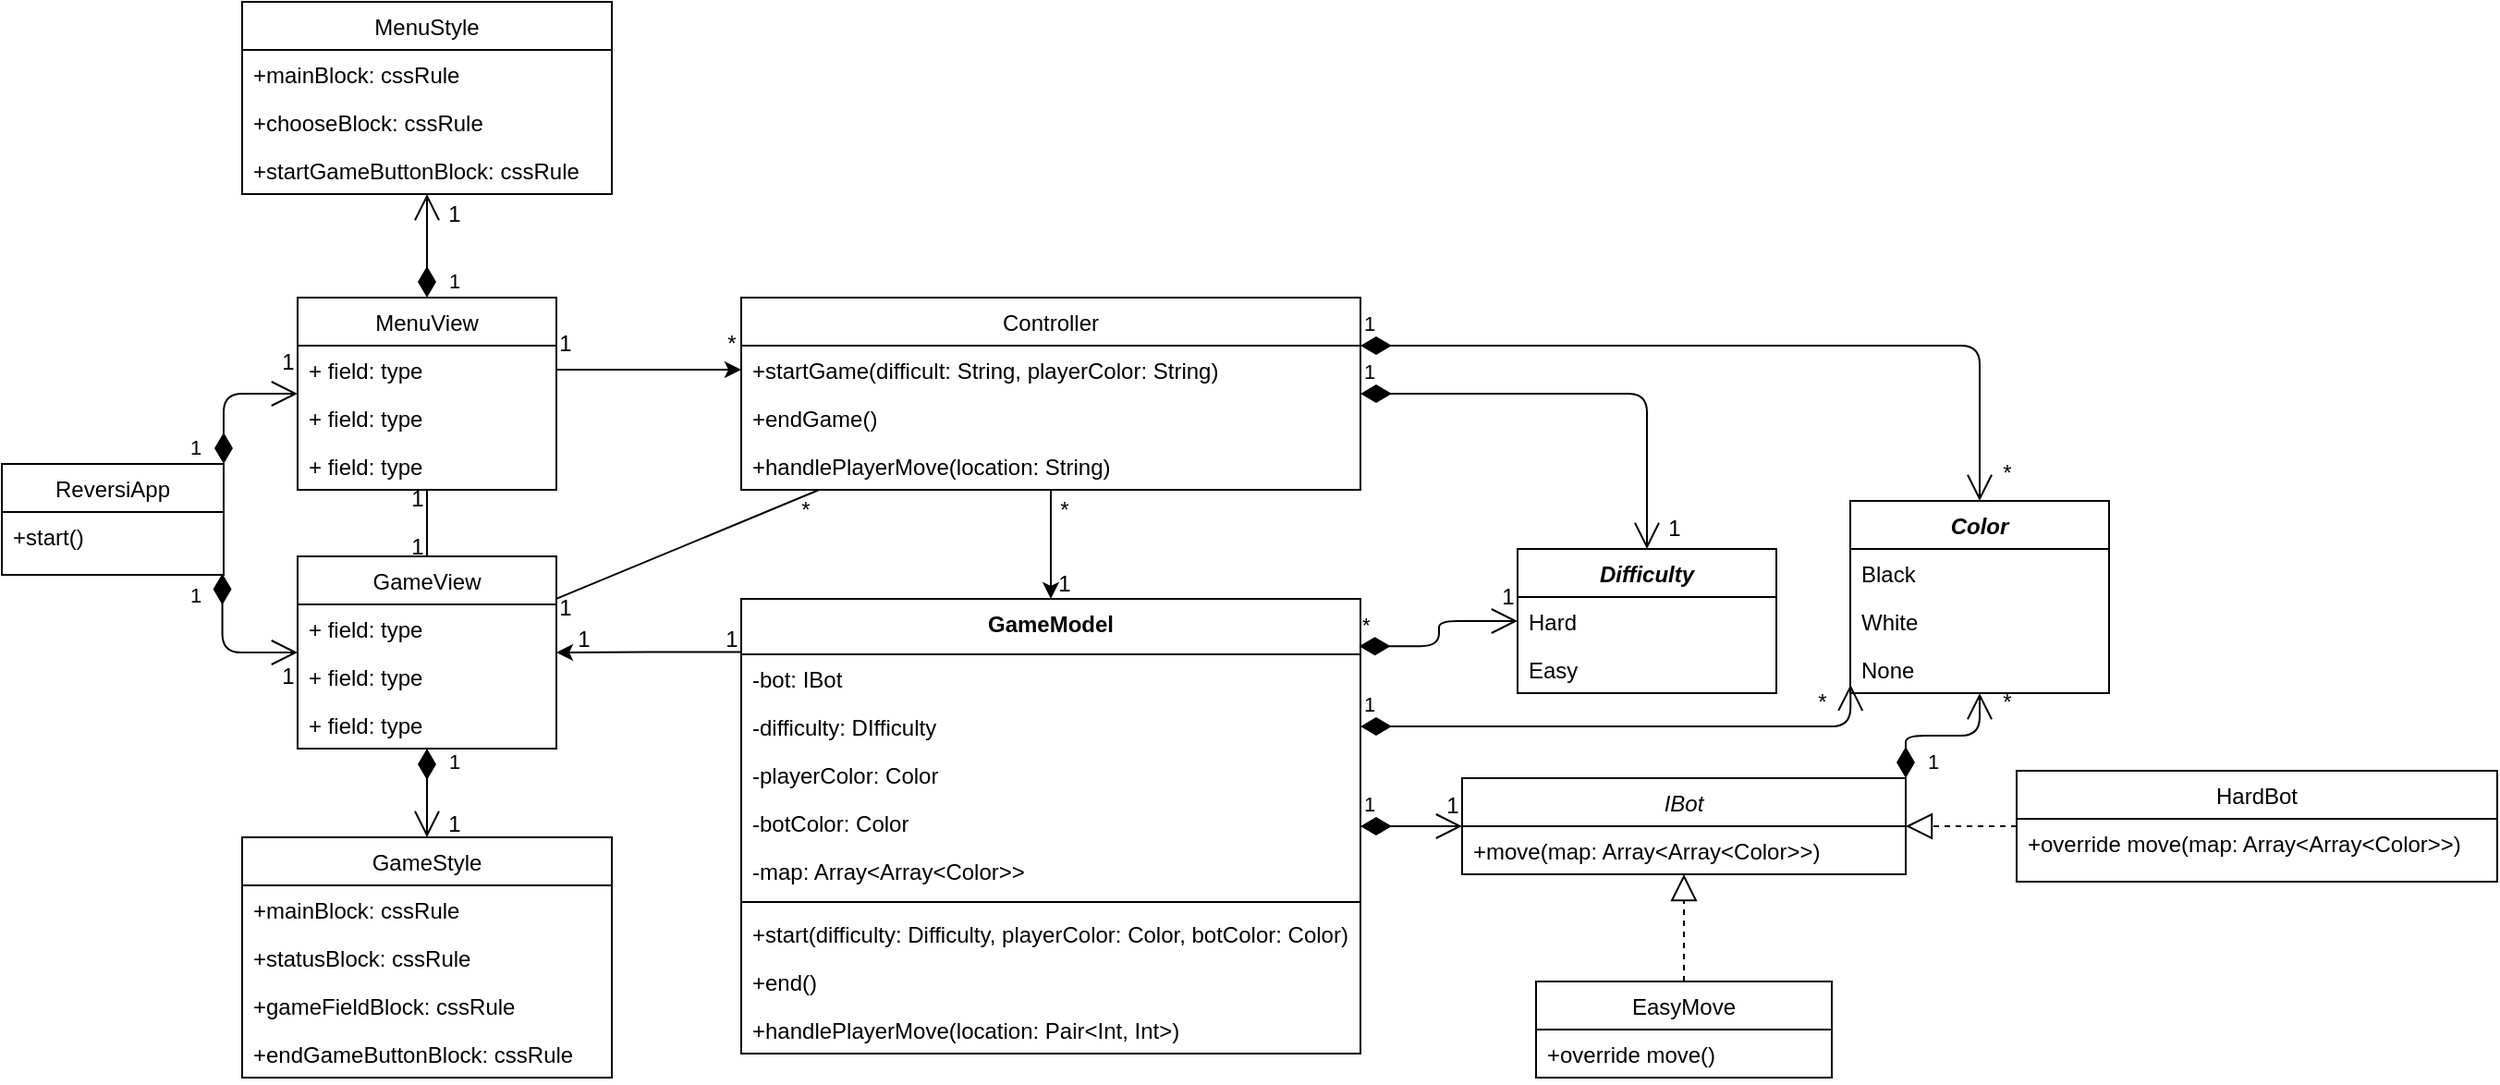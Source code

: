 <mxfile version="13.7.3" type="device"><diagram id="0VvWTNd5GyQKSTFXBNmb" name="Page-1"><mxGraphModel dx="3183" dy="773" grid="1" gridSize="10" guides="1" tooltips="1" connect="1" arrows="1" fold="1" page="1" pageScale="1" pageWidth="850" pageHeight="1100" math="0" shadow="0"><root><mxCell id="0"/><mxCell id="1" parent="0"/><mxCell id="NwRfrvqbE6InDqyeomyk-61" value="GameView" style="swimlane;fontStyle=0;childLayout=stackLayout;horizontal=1;startSize=26;fillColor=none;horizontalStack=0;resizeParent=1;resizeParentMax=0;resizeLast=0;collapsible=1;marginBottom=0;" parent="1" vertex="1"><mxGeometry x="-1480" y="320" width="140" height="104" as="geometry"/></mxCell><mxCell id="NwRfrvqbE6InDqyeomyk-62" value="+ field: type" style="text;strokeColor=none;fillColor=none;align=left;verticalAlign=top;spacingLeft=4;spacingRight=4;overflow=hidden;rotatable=0;points=[[0,0.5],[1,0.5]];portConstraint=eastwest;" parent="NwRfrvqbE6InDqyeomyk-61" vertex="1"><mxGeometry y="26" width="140" height="26" as="geometry"/></mxCell><mxCell id="NwRfrvqbE6InDqyeomyk-63" value="+ field: type" style="text;strokeColor=none;fillColor=none;align=left;verticalAlign=top;spacingLeft=4;spacingRight=4;overflow=hidden;rotatable=0;points=[[0,0.5],[1,0.5]];portConstraint=eastwest;" parent="NwRfrvqbE6InDqyeomyk-61" vertex="1"><mxGeometry y="52" width="140" height="26" as="geometry"/></mxCell><mxCell id="NwRfrvqbE6InDqyeomyk-64" value="+ field: type" style="text;strokeColor=none;fillColor=none;align=left;verticalAlign=top;spacingLeft=4;spacingRight=4;overflow=hidden;rotatable=0;points=[[0,0.5],[1,0.5]];portConstraint=eastwest;" parent="NwRfrvqbE6InDqyeomyk-61" vertex="1"><mxGeometry y="78" width="140" height="26" as="geometry"/></mxCell><mxCell id="NwRfrvqbE6InDqyeomyk-69" value="MenuView" style="swimlane;fontStyle=0;childLayout=stackLayout;horizontal=1;startSize=26;fillColor=none;horizontalStack=0;resizeParent=1;resizeParentMax=0;resizeLast=0;collapsible=1;marginBottom=0;" parent="1" vertex="1"><mxGeometry x="-1480" y="180" width="140" height="104" as="geometry"/></mxCell><mxCell id="NwRfrvqbE6InDqyeomyk-70" value="+ field: type" style="text;strokeColor=none;fillColor=none;align=left;verticalAlign=top;spacingLeft=4;spacingRight=4;overflow=hidden;rotatable=0;points=[[0,0.5],[1,0.5]];portConstraint=eastwest;" parent="NwRfrvqbE6InDqyeomyk-69" vertex="1"><mxGeometry y="26" width="140" height="26" as="geometry"/></mxCell><mxCell id="NwRfrvqbE6InDqyeomyk-71" value="+ field: type" style="text;strokeColor=none;fillColor=none;align=left;verticalAlign=top;spacingLeft=4;spacingRight=4;overflow=hidden;rotatable=0;points=[[0,0.5],[1,0.5]];portConstraint=eastwest;" parent="NwRfrvqbE6InDqyeomyk-69" vertex="1"><mxGeometry y="52" width="140" height="26" as="geometry"/></mxCell><mxCell id="NwRfrvqbE6InDqyeomyk-72" value="+ field: type" style="text;strokeColor=none;fillColor=none;align=left;verticalAlign=top;spacingLeft=4;spacingRight=4;overflow=hidden;rotatable=0;points=[[0,0.5],[1,0.5]];portConstraint=eastwest;" parent="NwRfrvqbE6InDqyeomyk-69" vertex="1"><mxGeometry y="78" width="140" height="26" as="geometry"/></mxCell><mxCell id="NwRfrvqbE6InDqyeomyk-21" value="IBot" style="swimlane;fontStyle=2;align=center;verticalAlign=top;childLayout=stackLayout;horizontal=1;startSize=26;horizontalStack=0;resizeParent=1;resizeParentMax=0;resizeLast=0;collapsible=1;marginBottom=0;" parent="1" vertex="1"><mxGeometry x="-850" y="440" width="240" height="52" as="geometry"/></mxCell><mxCell id="NwRfrvqbE6InDqyeomyk-22" value="+move(map: Array&lt;Array&lt;Color&gt;&gt;)" style="text;strokeColor=none;fillColor=none;align=left;verticalAlign=top;spacingLeft=4;spacingRight=4;overflow=hidden;rotatable=0;points=[[0,0.5],[1,0.5]];portConstraint=eastwest;" parent="NwRfrvqbE6InDqyeomyk-21" vertex="1"><mxGeometry y="26" width="240" height="26" as="geometry"/></mxCell><mxCell id="NwRfrvqbE6InDqyeomyk-73" value="ReversiApp" style="swimlane;fontStyle=0;childLayout=stackLayout;horizontal=1;startSize=26;fillColor=none;horizontalStack=0;resizeParent=1;resizeParentMax=0;resizeLast=0;collapsible=1;marginBottom=0;" parent="1" vertex="1"><mxGeometry x="-1640" y="270" width="120" height="60" as="geometry"/></mxCell><mxCell id="NwRfrvqbE6InDqyeomyk-75" value="+start()" style="text;strokeColor=none;fillColor=none;align=left;verticalAlign=top;spacingLeft=4;spacingRight=4;overflow=hidden;rotatable=0;points=[[0,0.5],[1,0.5]];portConstraint=eastwest;" parent="NwRfrvqbE6InDqyeomyk-73" vertex="1"><mxGeometry y="26" width="120" height="34" as="geometry"/></mxCell><mxCell id="NwRfrvqbE6InDqyeomyk-82" value="MenuStyle" style="swimlane;fontStyle=0;childLayout=stackLayout;horizontal=1;startSize=26;fillColor=none;horizontalStack=0;resizeParent=1;resizeParentMax=0;resizeLast=0;collapsible=1;marginBottom=0;" parent="1" vertex="1"><mxGeometry x="-1510" y="20" width="200" height="104" as="geometry"/></mxCell><mxCell id="NwRfrvqbE6InDqyeomyk-83" value="+mainBlock: cssRule" style="text;strokeColor=none;fillColor=none;align=left;verticalAlign=top;spacingLeft=4;spacingRight=4;overflow=hidden;rotatable=0;points=[[0,0.5],[1,0.5]];portConstraint=eastwest;" parent="NwRfrvqbE6InDqyeomyk-82" vertex="1"><mxGeometry y="26" width="200" height="26" as="geometry"/></mxCell><mxCell id="NwRfrvqbE6InDqyeomyk-84" value="+chooseBlock: cssRule" style="text;strokeColor=none;fillColor=none;align=left;verticalAlign=top;spacingLeft=4;spacingRight=4;overflow=hidden;rotatable=0;points=[[0,0.5],[1,0.5]];portConstraint=eastwest;" parent="NwRfrvqbE6InDqyeomyk-82" vertex="1"><mxGeometry y="52" width="200" height="26" as="geometry"/></mxCell><mxCell id="NwRfrvqbE6InDqyeomyk-85" value="+startGameButtonBlock: cssRule" style="text;strokeColor=none;fillColor=none;align=left;verticalAlign=top;spacingLeft=4;spacingRight=4;overflow=hidden;rotatable=0;points=[[0,0.5],[1,0.5]];portConstraint=eastwest;" parent="NwRfrvqbE6InDqyeomyk-82" vertex="1"><mxGeometry y="78" width="200" height="26" as="geometry"/></mxCell><mxCell id="NwRfrvqbE6InDqyeomyk-59" value="EasyMove" style="swimlane;fontStyle=0;align=center;verticalAlign=top;childLayout=stackLayout;horizontal=1;startSize=26;horizontalStack=0;resizeParent=1;resizeParentMax=0;resizeLast=0;collapsible=1;marginBottom=0;" parent="1" vertex="1"><mxGeometry x="-810" y="550" width="160" height="52" as="geometry"/></mxCell><mxCell id="NwRfrvqbE6InDqyeomyk-60" value="+override move()" style="text;strokeColor=none;fillColor=none;align=left;verticalAlign=top;spacingLeft=4;spacingRight=4;overflow=hidden;rotatable=0;points=[[0,0.5],[1,0.5]];portConstraint=eastwest;" parent="NwRfrvqbE6InDqyeomyk-59" vertex="1"><mxGeometry y="26" width="160" height="26" as="geometry"/></mxCell><mxCell id="NwRfrvqbE6InDqyeomyk-25" value="HardBot" style="swimlane;fontStyle=0;align=center;verticalAlign=top;childLayout=stackLayout;horizontal=1;startSize=26;horizontalStack=0;resizeParent=1;resizeParentMax=0;resizeLast=0;collapsible=1;marginBottom=0;" parent="1" vertex="1"><mxGeometry x="-550" y="436" width="260" height="60" as="geometry"/></mxCell><mxCell id="NwRfrvqbE6InDqyeomyk-26" value="+override move(map: Array&lt;Array&lt;Color&gt;&gt;)" style="text;strokeColor=none;fillColor=none;align=left;verticalAlign=top;spacingLeft=4;spacingRight=4;overflow=hidden;rotatable=0;points=[[0,0.5],[1,0.5]];portConstraint=eastwest;" parent="NwRfrvqbE6InDqyeomyk-25" vertex="1"><mxGeometry y="26" width="260" height="34" as="geometry"/></mxCell><mxCell id="NwRfrvqbE6InDqyeomyk-101" value="" style="endArrow=block;dashed=1;endFill=0;endSize=12;html=1;" parent="1" source="NwRfrvqbE6InDqyeomyk-59" target="NwRfrvqbE6InDqyeomyk-21" edge="1"><mxGeometry width="160" relative="1" as="geometry"><mxPoint x="-930" y="536.58" as="sourcePoint"/><mxPoint x="-770" y="536.58" as="targetPoint"/></mxGeometry></mxCell><mxCell id="NwRfrvqbE6InDqyeomyk-102" value="" style="endArrow=block;dashed=1;endFill=0;endSize=12;html=1;" parent="1" source="NwRfrvqbE6InDqyeomyk-25" target="NwRfrvqbE6InDqyeomyk-21" edge="1"><mxGeometry width="160" relative="1" as="geometry"><mxPoint x="-780" y="510" as="sourcePoint"/><mxPoint x="-780" y="452.0" as="targetPoint"/></mxGeometry></mxCell><mxCell id="NwRfrvqbE6InDqyeomyk-106" value="" style="endArrow=none;html=1;" parent="1" source="NwRfrvqbE6InDqyeomyk-69" target="NwRfrvqbE6InDqyeomyk-61" edge="1"><mxGeometry width="50" height="50" relative="1" as="geometry"><mxPoint x="-1300" y="310" as="sourcePoint"/><mxPoint x="-1250" y="260" as="targetPoint"/></mxGeometry></mxCell><mxCell id="NwRfrvqbE6InDqyeomyk-107" value="1" style="endArrow=open;html=1;endSize=12;startArrow=diamondThin;startSize=14;startFill=1;edgeStyle=orthogonalEdgeStyle;align=left;verticalAlign=bottom;" parent="1" source="NwRfrvqbE6InDqyeomyk-61" target="NwRfrvqbE6InDqyeomyk-77" edge="1"><mxGeometry x="-0.333" y="10" relative="1" as="geometry"><mxPoint x="-1350" y="370" as="sourcePoint"/><mxPoint x="-1190" y="370" as="targetPoint"/><mxPoint as="offset"/></mxGeometry></mxCell><mxCell id="NwRfrvqbE6InDqyeomyk-77" value="GameStyle" style="swimlane;fontStyle=0;childLayout=stackLayout;horizontal=1;startSize=26;fillColor=none;horizontalStack=0;resizeParent=1;resizeParentMax=0;resizeLast=0;collapsible=1;marginBottom=0;" parent="1" vertex="1"><mxGeometry x="-1510" y="472" width="200" height="130" as="geometry"/></mxCell><mxCell id="NwRfrvqbE6InDqyeomyk-78" value="+mainBlock: cssRule" style="text;strokeColor=none;fillColor=none;align=left;verticalAlign=top;spacingLeft=4;spacingRight=4;overflow=hidden;rotatable=0;points=[[0,0.5],[1,0.5]];portConstraint=eastwest;" parent="NwRfrvqbE6InDqyeomyk-77" vertex="1"><mxGeometry y="26" width="200" height="26" as="geometry"/></mxCell><mxCell id="NwRfrvqbE6InDqyeomyk-79" value="+statusBlock: cssRule" style="text;strokeColor=none;fillColor=none;align=left;verticalAlign=top;spacingLeft=4;spacingRight=4;overflow=hidden;rotatable=0;points=[[0,0.5],[1,0.5]];portConstraint=eastwest;" parent="NwRfrvqbE6InDqyeomyk-77" vertex="1"><mxGeometry y="52" width="200" height="26" as="geometry"/></mxCell><mxCell id="NwRfrvqbE6InDqyeomyk-80" value="+gameFieldBlock: cssRule" style="text;strokeColor=none;fillColor=none;align=left;verticalAlign=top;spacingLeft=4;spacingRight=4;overflow=hidden;rotatable=0;points=[[0,0.5],[1,0.5]];portConstraint=eastwest;" parent="NwRfrvqbE6InDqyeomyk-77" vertex="1"><mxGeometry y="78" width="200" height="26" as="geometry"/></mxCell><mxCell id="NwRfrvqbE6InDqyeomyk-81" value="+endGameButtonBlock: cssRule" style="text;strokeColor=none;fillColor=none;align=left;verticalAlign=top;spacingLeft=4;spacingRight=4;overflow=hidden;rotatable=0;points=[[0,0.5],[1,0.5]];portConstraint=eastwest;" parent="NwRfrvqbE6InDqyeomyk-77" vertex="1"><mxGeometry y="104" width="200" height="26" as="geometry"/></mxCell><mxCell id="NwRfrvqbE6InDqyeomyk-108" value="1" style="endArrow=open;html=1;endSize=12;startArrow=diamondThin;startSize=14;startFill=1;edgeStyle=orthogonalEdgeStyle;align=left;verticalAlign=bottom;" parent="1" source="NwRfrvqbE6InDqyeomyk-69" target="NwRfrvqbE6InDqyeomyk-82" edge="1"><mxGeometry x="-1" y="-10" relative="1" as="geometry"><mxPoint x="-1560" y="390" as="sourcePoint"/><mxPoint x="-1560" y="438.0" as="targetPoint"/><mxPoint as="offset"/></mxGeometry></mxCell><mxCell id="NwRfrvqbE6InDqyeomyk-109" value="1" style="endArrow=open;html=1;endSize=12;startArrow=diamondThin;startSize=14;startFill=1;edgeStyle=orthogonalEdgeStyle;align=left;verticalAlign=bottom;entryX=0;entryY=0.5;entryDx=0;entryDy=0;" parent="1" source="NwRfrvqbE6InDqyeomyk-1" target="NwRfrvqbE6InDqyeomyk-21" edge="1"><mxGeometry x="-1" y="3" relative="1" as="geometry"><mxPoint x="-880" y="420" as="sourcePoint"/><mxPoint x="-880" y="468.0" as="targetPoint"/></mxGeometry></mxCell><mxCell id="NwRfrvqbE6InDqyeomyk-111" style="edgeStyle=orthogonalEdgeStyle;rounded=0;orthogonalLoop=1;jettySize=auto;html=1;exitX=0.008;exitY=0.117;exitDx=0;exitDy=0;exitPerimeter=0;" parent="1" source="NwRfrvqbE6InDqyeomyk-1" target="NwRfrvqbE6InDqyeomyk-61" edge="1"><mxGeometry relative="1" as="geometry"/></mxCell><mxCell id="NwRfrvqbE6InDqyeomyk-1" value="GameModel" style="swimlane;fontStyle=1;align=center;verticalAlign=top;childLayout=stackLayout;horizontal=1;startSize=30;horizontalStack=0;resizeParent=1;resizeParentMax=0;resizeLast=0;collapsible=1;marginBottom=0;" parent="1" vertex="1"><mxGeometry x="-1240" y="343" width="335" height="246" as="geometry"/></mxCell><mxCell id="NwRfrvqbE6InDqyeomyk-2" value="-bot: IBot&#xA;" style="text;strokeColor=none;fillColor=none;align=left;verticalAlign=top;spacingLeft=4;spacingRight=4;overflow=hidden;rotatable=0;points=[[0,0.5],[1,0.5]];portConstraint=eastwest;" parent="NwRfrvqbE6InDqyeomyk-1" vertex="1"><mxGeometry y="30" width="335" height="26" as="geometry"/></mxCell><mxCell id="NwRfrvqbE6InDqyeomyk-4" value="-difficulty: DIfficulty" style="text;strokeColor=none;fillColor=none;align=left;verticalAlign=top;spacingLeft=4;spacingRight=4;overflow=hidden;rotatable=0;points=[[0,0.5],[1,0.5]];portConstraint=eastwest;" parent="NwRfrvqbE6InDqyeomyk-1" vertex="1"><mxGeometry y="56" width="335" height="26" as="geometry"/></mxCell><mxCell id="NwRfrvqbE6InDqyeomyk-46" value="-playerColor: Color" style="text;strokeColor=none;fillColor=none;align=left;verticalAlign=top;spacingLeft=4;spacingRight=4;overflow=hidden;rotatable=0;points=[[0,0.5],[1,0.5]];portConstraint=eastwest;" parent="NwRfrvqbE6InDqyeomyk-1" vertex="1"><mxGeometry y="82" width="335" height="26" as="geometry"/></mxCell><mxCell id="NwRfrvqbE6InDqyeomyk-52" value="-botColor: Color" style="text;strokeColor=none;fillColor=none;align=left;verticalAlign=top;spacingLeft=4;spacingRight=4;overflow=hidden;rotatable=0;points=[[0,0.5],[1,0.5]];portConstraint=eastwest;" parent="NwRfrvqbE6InDqyeomyk-1" vertex="1"><mxGeometry y="108" width="335" height="26" as="geometry"/></mxCell><mxCell id="NwRfrvqbE6InDqyeomyk-55" value="-map: Array&lt;Array&lt;Color&gt;&gt;" style="text;strokeColor=none;fillColor=none;align=left;verticalAlign=top;spacingLeft=4;spacingRight=4;overflow=hidden;rotatable=0;points=[[0,0.5],[1,0.5]];portConstraint=eastwest;" parent="NwRfrvqbE6InDqyeomyk-1" vertex="1"><mxGeometry y="134" width="335" height="26" as="geometry"/></mxCell><mxCell id="NwRfrvqbE6InDqyeomyk-3" value="" style="line;strokeWidth=1;fillColor=none;align=left;verticalAlign=middle;spacingTop=-1;spacingLeft=3;spacingRight=3;rotatable=0;labelPosition=right;points=[];portConstraint=eastwest;" parent="NwRfrvqbE6InDqyeomyk-1" vertex="1"><mxGeometry y="160" width="335" height="8" as="geometry"/></mxCell><mxCell id="NwRfrvqbE6InDqyeomyk-56" value="+start(difficulty: Difficulty, playerColor: Color, botColor: Color)" style="text;strokeColor=none;fillColor=none;align=left;verticalAlign=top;spacingLeft=4;spacingRight=4;overflow=hidden;rotatable=0;points=[[0,0.5],[1,0.5]];portConstraint=eastwest;" parent="NwRfrvqbE6InDqyeomyk-1" vertex="1"><mxGeometry y="168" width="335" height="26" as="geometry"/></mxCell><mxCell id="NwRfrvqbE6InDqyeomyk-57" value="+end()" style="text;strokeColor=none;fillColor=none;align=left;verticalAlign=top;spacingLeft=4;spacingRight=4;overflow=hidden;rotatable=0;points=[[0,0.5],[1,0.5]];portConstraint=eastwest;" parent="NwRfrvqbE6InDqyeomyk-1" vertex="1"><mxGeometry y="194" width="335" height="26" as="geometry"/></mxCell><mxCell id="NwRfrvqbE6InDqyeomyk-58" value="+handlePlayerMove(location: Pair&lt;Int, Int&gt;)" style="text;strokeColor=none;fillColor=none;align=left;verticalAlign=top;spacingLeft=4;spacingRight=4;overflow=hidden;rotatable=0;points=[[0,0.5],[1,0.5]];portConstraint=eastwest;" parent="NwRfrvqbE6InDqyeomyk-1" vertex="1"><mxGeometry y="220" width="335" height="26" as="geometry"/></mxCell><mxCell id="NwRfrvqbE6InDqyeomyk-110" style="edgeStyle=orthogonalEdgeStyle;rounded=0;orthogonalLoop=1;jettySize=auto;html=1;" parent="1" source="NwRfrvqbE6InDqyeomyk-38" target="NwRfrvqbE6InDqyeomyk-1" edge="1"><mxGeometry relative="1" as="geometry"/></mxCell><mxCell id="NwRfrvqbE6InDqyeomyk-38" value="Controller" style="swimlane;fontStyle=0;childLayout=stackLayout;horizontal=1;startSize=26;fillColor=none;horizontalStack=0;resizeParent=1;resizeParentMax=0;resizeLast=0;collapsible=1;marginBottom=0;" parent="1" vertex="1"><mxGeometry x="-1240" y="180" width="335" height="104" as="geometry"/></mxCell><mxCell id="NwRfrvqbE6InDqyeomyk-39" value="+startGame(difficult: String, playerColor: String)" style="text;strokeColor=none;fillColor=none;align=left;verticalAlign=top;spacingLeft=4;spacingRight=4;overflow=hidden;rotatable=0;points=[[0,0.5],[1,0.5]];portConstraint=eastwest;" parent="NwRfrvqbE6InDqyeomyk-38" vertex="1"><mxGeometry y="26" width="335" height="26" as="geometry"/></mxCell><mxCell id="NwRfrvqbE6InDqyeomyk-40" value="+endGame()" style="text;strokeColor=none;fillColor=none;align=left;verticalAlign=top;spacingLeft=4;spacingRight=4;overflow=hidden;rotatable=0;points=[[0,0.5],[1,0.5]];portConstraint=eastwest;" parent="NwRfrvqbE6InDqyeomyk-38" vertex="1"><mxGeometry y="52" width="335" height="26" as="geometry"/></mxCell><mxCell id="NwRfrvqbE6InDqyeomyk-41" value="+handlePlayerMove(location: String)" style="text;strokeColor=none;fillColor=none;align=left;verticalAlign=top;spacingLeft=4;spacingRight=4;overflow=hidden;rotatable=0;points=[[0,0.5],[1,0.5]];portConstraint=eastwest;" parent="NwRfrvqbE6InDqyeomyk-38" vertex="1"><mxGeometry y="78" width="335" height="26" as="geometry"/></mxCell><mxCell id="NwRfrvqbE6InDqyeomyk-112" style="edgeStyle=orthogonalEdgeStyle;rounded=0;orthogonalLoop=1;jettySize=auto;html=1;entryX=0;entryY=0.5;entryDx=0;entryDy=0;" parent="1" source="NwRfrvqbE6InDqyeomyk-70" target="NwRfrvqbE6InDqyeomyk-39" edge="1"><mxGeometry relative="1" as="geometry"/></mxCell><mxCell id="NwRfrvqbE6InDqyeomyk-113" value="" style="endArrow=none;html=1;" parent="1" source="NwRfrvqbE6InDqyeomyk-61" target="NwRfrvqbE6InDqyeomyk-38" edge="1"><mxGeometry width="50" height="50" relative="1" as="geometry"><mxPoint x="-1170" y="300" as="sourcePoint"/><mxPoint x="-1120" y="250" as="targetPoint"/></mxGeometry></mxCell><mxCell id="NwRfrvqbE6InDqyeomyk-114" value="*" style="endArrow=open;html=1;endSize=12;startArrow=diamondThin;startSize=14;startFill=1;edgeStyle=orthogonalEdgeStyle;align=left;verticalAlign=bottom;exitX=0.998;exitY=0.104;exitDx=0;exitDy=0;exitPerimeter=0;" parent="1" source="NwRfrvqbE6InDqyeomyk-1" target="NwRfrvqbE6InDqyeomyk-92" edge="1"><mxGeometry x="-1" y="3" relative="1" as="geometry"><mxPoint x="-890" y="371.58" as="sourcePoint"/><mxPoint x="-730" y="371.58" as="targetPoint"/></mxGeometry></mxCell><mxCell id="NwRfrvqbE6InDqyeomyk-121" value="1" style="endArrow=open;html=1;endSize=12;startArrow=diamondThin;startSize=14;startFill=1;edgeStyle=orthogonalEdgeStyle;align=left;verticalAlign=bottom;exitX=1;exitY=0.5;exitDx=0;exitDy=0;entryX=0.001;entryY=0.821;entryDx=0;entryDy=0;entryPerimeter=0;" parent="1" source="NwRfrvqbE6InDqyeomyk-4" target="NwRfrvqbE6InDqyeomyk-99" edge="1"><mxGeometry x="-1" y="3" relative="1" as="geometry"><mxPoint x="-710" y="260" as="sourcePoint"/><mxPoint x="-644.33" y="233.416" as="targetPoint"/><Array as="points"><mxPoint x="-640" y="412"/></Array></mxGeometry></mxCell><mxCell id="NwRfrvqbE6InDqyeomyk-122" value="1" style="endArrow=open;html=1;endSize=12;startArrow=diamondThin;startSize=14;startFill=1;edgeStyle=orthogonalEdgeStyle;align=left;verticalAlign=bottom;entryX=0.5;entryY=0;entryDx=0;entryDy=0;" parent="1" source="NwRfrvqbE6InDqyeomyk-38" target="NwRfrvqbE6InDqyeomyk-92" edge="1"><mxGeometry x="-1" y="3" relative="1" as="geometry"><mxPoint x="-770" y="220" as="sourcePoint"/><mxPoint x="-704.33" y="193.416" as="targetPoint"/></mxGeometry></mxCell><mxCell id="NwRfrvqbE6InDqyeomyk-123" value="1" style="endArrow=open;html=1;endSize=12;startArrow=diamondThin;startSize=14;startFill=1;edgeStyle=orthogonalEdgeStyle;align=left;verticalAlign=bottom;exitX=1;exitY=0.25;exitDx=0;exitDy=0;entryX=0.5;entryY=0;entryDx=0;entryDy=0;" parent="1" source="NwRfrvqbE6InDqyeomyk-38" target="NwRfrvqbE6InDqyeomyk-96" edge="1"><mxGeometry x="-1" y="3" relative="1" as="geometry"><mxPoint x="-670" y="180" as="sourcePoint"/><mxPoint x="-604.33" y="153.416" as="targetPoint"/></mxGeometry></mxCell><mxCell id="NwRfrvqbE6InDqyeomyk-125" value="1" style="endArrow=open;html=1;endSize=12;startArrow=diamondThin;startSize=14;startFill=1;edgeStyle=orthogonalEdgeStyle;align=left;verticalAlign=bottom;exitX=1;exitY=0;exitDx=0;exitDy=0;" parent="1" source="NwRfrvqbE6InDqyeomyk-21" target="NwRfrvqbE6InDqyeomyk-96" edge="1"><mxGeometry x="-0.233" y="-23" relative="1" as="geometry"><mxPoint x="-580" y="240" as="sourcePoint"/><mxPoint x="-514.33" y="213.416" as="targetPoint"/><mxPoint as="offset"/></mxGeometry></mxCell><mxCell id="NwRfrvqbE6InDqyeomyk-92" value="Difficulty" style="swimlane;fontStyle=3;childLayout=stackLayout;horizontal=1;startSize=26;fillColor=none;horizontalStack=0;resizeParent=1;resizeParentMax=0;resizeLast=0;collapsible=1;marginBottom=0;" parent="1" vertex="1"><mxGeometry x="-820" y="316" width="140" height="78" as="geometry"/></mxCell><mxCell id="NwRfrvqbE6InDqyeomyk-93" value="Hard" style="text;strokeColor=none;fillColor=none;align=left;verticalAlign=top;spacingLeft=4;spacingRight=4;overflow=hidden;rotatable=0;points=[[0,0.5],[1,0.5]];portConstraint=eastwest;" parent="NwRfrvqbE6InDqyeomyk-92" vertex="1"><mxGeometry y="26" width="140" height="26" as="geometry"/></mxCell><mxCell id="NwRfrvqbE6InDqyeomyk-94" value="Easy" style="text;strokeColor=none;fillColor=none;align=left;verticalAlign=top;spacingLeft=4;spacingRight=4;overflow=hidden;rotatable=0;points=[[0,0.5],[1,0.5]];portConstraint=eastwest;" parent="NwRfrvqbE6InDqyeomyk-92" vertex="1"><mxGeometry y="52" width="140" height="26" as="geometry"/></mxCell><mxCell id="NwRfrvqbE6InDqyeomyk-96" value="Color" style="swimlane;fontStyle=3;childLayout=stackLayout;horizontal=1;startSize=26;fillColor=none;horizontalStack=0;resizeParent=1;resizeParentMax=0;resizeLast=0;collapsible=1;marginBottom=0;" parent="1" vertex="1"><mxGeometry x="-640" y="290" width="140" height="104" as="geometry"/></mxCell><mxCell id="NwRfrvqbE6InDqyeomyk-97" value="Black" style="text;strokeColor=none;fillColor=none;align=left;verticalAlign=top;spacingLeft=4;spacingRight=4;overflow=hidden;rotatable=0;points=[[0,0.5],[1,0.5]];portConstraint=eastwest;" parent="NwRfrvqbE6InDqyeomyk-96" vertex="1"><mxGeometry y="26" width="140" height="26" as="geometry"/></mxCell><mxCell id="NwRfrvqbE6InDqyeomyk-98" value="White" style="text;strokeColor=none;fillColor=none;align=left;verticalAlign=top;spacingLeft=4;spacingRight=4;overflow=hidden;rotatable=0;points=[[0,0.5],[1,0.5]];portConstraint=eastwest;" parent="NwRfrvqbE6InDqyeomyk-96" vertex="1"><mxGeometry y="52" width="140" height="26" as="geometry"/></mxCell><mxCell id="NwRfrvqbE6InDqyeomyk-99" value="None" style="text;strokeColor=none;fillColor=none;align=left;verticalAlign=top;spacingLeft=4;spacingRight=4;overflow=hidden;rotatable=0;points=[[0,0.5],[1,0.5]];portConstraint=eastwest;" parent="NwRfrvqbE6InDqyeomyk-96" vertex="1"><mxGeometry y="78" width="140" height="26" as="geometry"/></mxCell><mxCell id="NwRfrvqbE6InDqyeomyk-126" value="1" style="endArrow=open;html=1;endSize=12;startArrow=diamondThin;startSize=14;startFill=1;edgeStyle=orthogonalEdgeStyle;align=left;verticalAlign=bottom;exitX=1;exitY=0;exitDx=0;exitDy=0;" parent="1" source="NwRfrvqbE6InDqyeomyk-73" target="NwRfrvqbE6InDqyeomyk-69" edge="1"><mxGeometry x="-0.026" y="-43" relative="1" as="geometry"><mxPoint x="-1160" y="136.58" as="sourcePoint"/><mxPoint x="-1094.33" y="109.996" as="targetPoint"/><mxPoint x="-20" y="-5" as="offset"/></mxGeometry></mxCell><mxCell id="NwRfrvqbE6InDqyeomyk-127" value="1" style="endArrow=open;html=1;endSize=12;startArrow=diamondThin;startSize=14;startFill=1;edgeStyle=orthogonalEdgeStyle;align=left;verticalAlign=bottom;exitX=0.994;exitY=0.98;exitDx=0;exitDy=0;exitPerimeter=0;" parent="1" source="NwRfrvqbE6InDqyeomyk-75" target="NwRfrvqbE6InDqyeomyk-61" edge="1"><mxGeometry x="-0.504" y="-19" relative="1" as="geometry"><mxPoint x="-1530" y="356.58" as="sourcePoint"/><mxPoint x="-1464.33" y="329.996" as="targetPoint"/><mxPoint as="offset"/></mxGeometry></mxCell><mxCell id="ULwRDnFqgXVXZVAkbGyc-1" value="1" style="text;html=1;strokeColor=none;fillColor=none;align=center;verticalAlign=middle;whiteSpace=wrap;rounded=0;" vertex="1" parent="1"><mxGeometry x="-1420" y="284" width="10" height="10" as="geometry"/></mxCell><mxCell id="ULwRDnFqgXVXZVAkbGyc-2" value="1" style="text;html=1;strokeColor=none;fillColor=none;align=center;verticalAlign=middle;whiteSpace=wrap;rounded=0;" vertex="1" parent="1"><mxGeometry x="-1420" y="310" width="10" height="10" as="geometry"/></mxCell><mxCell id="ULwRDnFqgXVXZVAkbGyc-3" value="*" style="text;html=1;strokeColor=none;fillColor=none;align=center;verticalAlign=middle;whiteSpace=wrap;rounded=0;" vertex="1" parent="1"><mxGeometry x="-660" y="394" width="10" height="10" as="geometry"/></mxCell><mxCell id="ULwRDnFqgXVXZVAkbGyc-4" value="*" style="text;html=1;strokeColor=none;fillColor=none;align=center;verticalAlign=middle;whiteSpace=wrap;rounded=0;" vertex="1" parent="1"><mxGeometry x="-560" y="270" width="10" height="10" as="geometry"/></mxCell><mxCell id="ULwRDnFqgXVXZVAkbGyc-5" value="1" style="text;html=1;strokeColor=none;fillColor=none;align=center;verticalAlign=middle;whiteSpace=wrap;rounded=0;" vertex="1" parent="1"><mxGeometry x="-830" y="337" width="10" height="10" as="geometry"/></mxCell><mxCell id="ULwRDnFqgXVXZVAkbGyc-6" value="1" style="text;html=1;strokeColor=none;fillColor=none;align=center;verticalAlign=middle;whiteSpace=wrap;rounded=0;" vertex="1" parent="1"><mxGeometry x="-740" y="300" width="10" height="10" as="geometry"/></mxCell><mxCell id="ULwRDnFqgXVXZVAkbGyc-7" value="*" style="text;html=1;strokeColor=none;fillColor=none;align=center;verticalAlign=middle;whiteSpace=wrap;rounded=0;" vertex="1" parent="1"><mxGeometry x="-560" y="394" width="10" height="10" as="geometry"/></mxCell><mxCell id="ULwRDnFqgXVXZVAkbGyc-8" value="1" style="text;html=1;strokeColor=none;fillColor=none;align=center;verticalAlign=middle;whiteSpace=wrap;rounded=0;" vertex="1" parent="1"><mxGeometry x="-860" y="450" width="10" height="10" as="geometry"/></mxCell><mxCell id="ULwRDnFqgXVXZVAkbGyc-9" value="1" style="text;html=1;strokeColor=none;fillColor=none;align=center;verticalAlign=middle;whiteSpace=wrap;rounded=0;" vertex="1" parent="1"><mxGeometry x="-1330" y="360" width="10" height="10" as="geometry"/></mxCell><mxCell id="ULwRDnFqgXVXZVAkbGyc-10" value="*" style="text;html=1;strokeColor=none;fillColor=none;align=center;verticalAlign=middle;whiteSpace=wrap;rounded=0;" vertex="1" parent="1"><mxGeometry x="-1250" y="200" width="10" height="10" as="geometry"/></mxCell><mxCell id="ULwRDnFqgXVXZVAkbGyc-11" value="1" style="text;html=1;strokeColor=none;fillColor=none;align=center;verticalAlign=middle;whiteSpace=wrap;rounded=0;" vertex="1" parent="1"><mxGeometry x="-1490" y="210" width="10" height="10" as="geometry"/></mxCell><mxCell id="ULwRDnFqgXVXZVAkbGyc-12" value="1" style="text;html=1;strokeColor=none;fillColor=none;align=center;verticalAlign=middle;whiteSpace=wrap;rounded=0;" vertex="1" parent="1"><mxGeometry x="-1250" y="360" width="10" height="10" as="geometry"/></mxCell><mxCell id="ULwRDnFqgXVXZVAkbGyc-16" value="1" style="text;html=1;strokeColor=none;fillColor=none;align=center;verticalAlign=middle;whiteSpace=wrap;rounded=0;" vertex="1" parent="1"><mxGeometry x="-1340" y="200" width="10" height="10" as="geometry"/></mxCell><mxCell id="ULwRDnFqgXVXZVAkbGyc-17" value="*" style="text;html=1;strokeColor=none;fillColor=none;align=center;verticalAlign=middle;whiteSpace=wrap;rounded=0;" vertex="1" parent="1"><mxGeometry x="-1210" y="290" width="10" height="10" as="geometry"/></mxCell><mxCell id="ULwRDnFqgXVXZVAkbGyc-18" value="1" style="text;html=1;strokeColor=none;fillColor=none;align=center;verticalAlign=middle;whiteSpace=wrap;rounded=0;" vertex="1" parent="1"><mxGeometry x="-1340" y="343" width="10" height="10" as="geometry"/></mxCell><mxCell id="ULwRDnFqgXVXZVAkbGyc-19" value="*" style="text;html=1;strokeColor=none;fillColor=none;align=center;verticalAlign=middle;whiteSpace=wrap;rounded=0;" vertex="1" parent="1"><mxGeometry x="-1070" y="290" width="10" height="10" as="geometry"/></mxCell><mxCell id="ULwRDnFqgXVXZVAkbGyc-20" value="1" style="text;html=1;strokeColor=none;fillColor=none;align=center;verticalAlign=middle;whiteSpace=wrap;rounded=0;" vertex="1" parent="1"><mxGeometry x="-1070" y="330" width="10" height="10" as="geometry"/></mxCell><mxCell id="ULwRDnFqgXVXZVAkbGyc-23" value="1" style="text;html=1;strokeColor=none;fillColor=none;align=center;verticalAlign=middle;whiteSpace=wrap;rounded=0;" vertex="1" parent="1"><mxGeometry x="-1400" y="130" width="10" height="10" as="geometry"/></mxCell><mxCell id="ULwRDnFqgXVXZVAkbGyc-24" value="1" style="text;html=1;strokeColor=none;fillColor=none;align=center;verticalAlign=middle;whiteSpace=wrap;rounded=0;" vertex="1" parent="1"><mxGeometry x="-1490" y="380" width="10" height="10" as="geometry"/></mxCell><mxCell id="ULwRDnFqgXVXZVAkbGyc-25" value="1" style="text;html=1;strokeColor=none;fillColor=none;align=center;verticalAlign=middle;whiteSpace=wrap;rounded=0;" vertex="1" parent="1"><mxGeometry x="-1400" y="460" width="10" height="10" as="geometry"/></mxCell></root></mxGraphModel></diagram></mxfile>